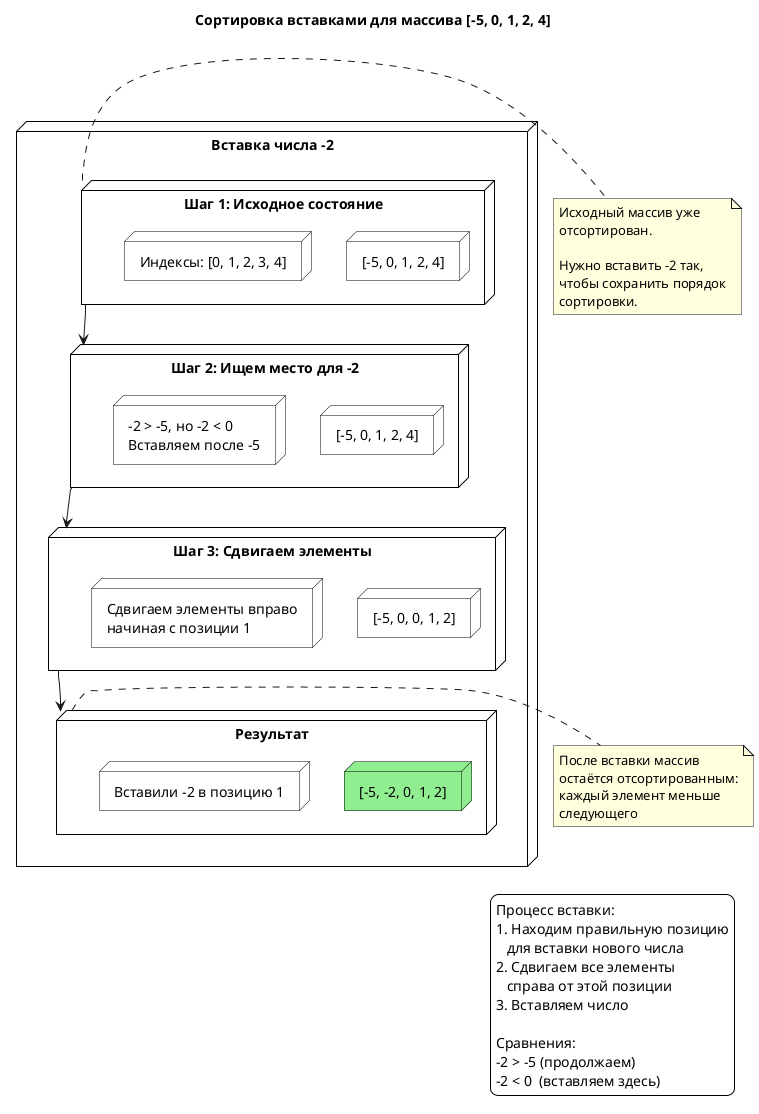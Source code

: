 @startuml
title Сортировка вставками для массива [-5, 0, 1, 2, 4]

skinparam backgroundColor white
skinparam node {
    BackgroundColor white
    BorderColor black
    FontSize 14
}

node "Вставка числа -2" as example1 {
    node "Шаг 1: Исходное состояние" as step1 {
        node "[-5, 0, 1, 2, 4]" as arr1
        node "Индексы: [0, 1, 2, 3, 4]" as idx1
    }

    node "Шаг 2: Ищем место для -2" as step2 {
        node "[-5, 0, 1, 2, 4]" as arr2
        node "-2 > -5, но -2 < 0\nВставляем после -5" as note2
    }

    node "Шаг 3: Сдвигаем элементы" as step3 {
        node "[-5, 0, 0, 1, 2]" as arr3
        node "Сдвигаем элементы вправо\nначиная с позиции 1" as note3
    }

    node "Результат" as step4 {
        node "[-5, -2, 0, 1, 2]" as arr4 #LightGreen
        node "Вставили -2 в позицию 1" as note4
    }
}

step1 -down-> step2
step2 -down-> step3
step3 -down-> step4

legend right
  Процесс вставки:
  1. Находим правильную позицию
     для вставки нового числа
  2. Сдвигаем все элементы
     справа от этой позиции
  3. Вставляем число
  
  Сравнения:
  -2 > -5 (продолжаем)
  -2 < 0  (вставляем здесь)
end legend

note right of step1
  Исходный массив уже
  отсортирован. 
  
  Нужно вставить -2 так,
  чтобы сохранить порядок
  сортировки.
end note

note right of step4
  После вставки массив
  остаётся отсортированным:
  каждый элемент меньше
  следующего
end note

@enduml
